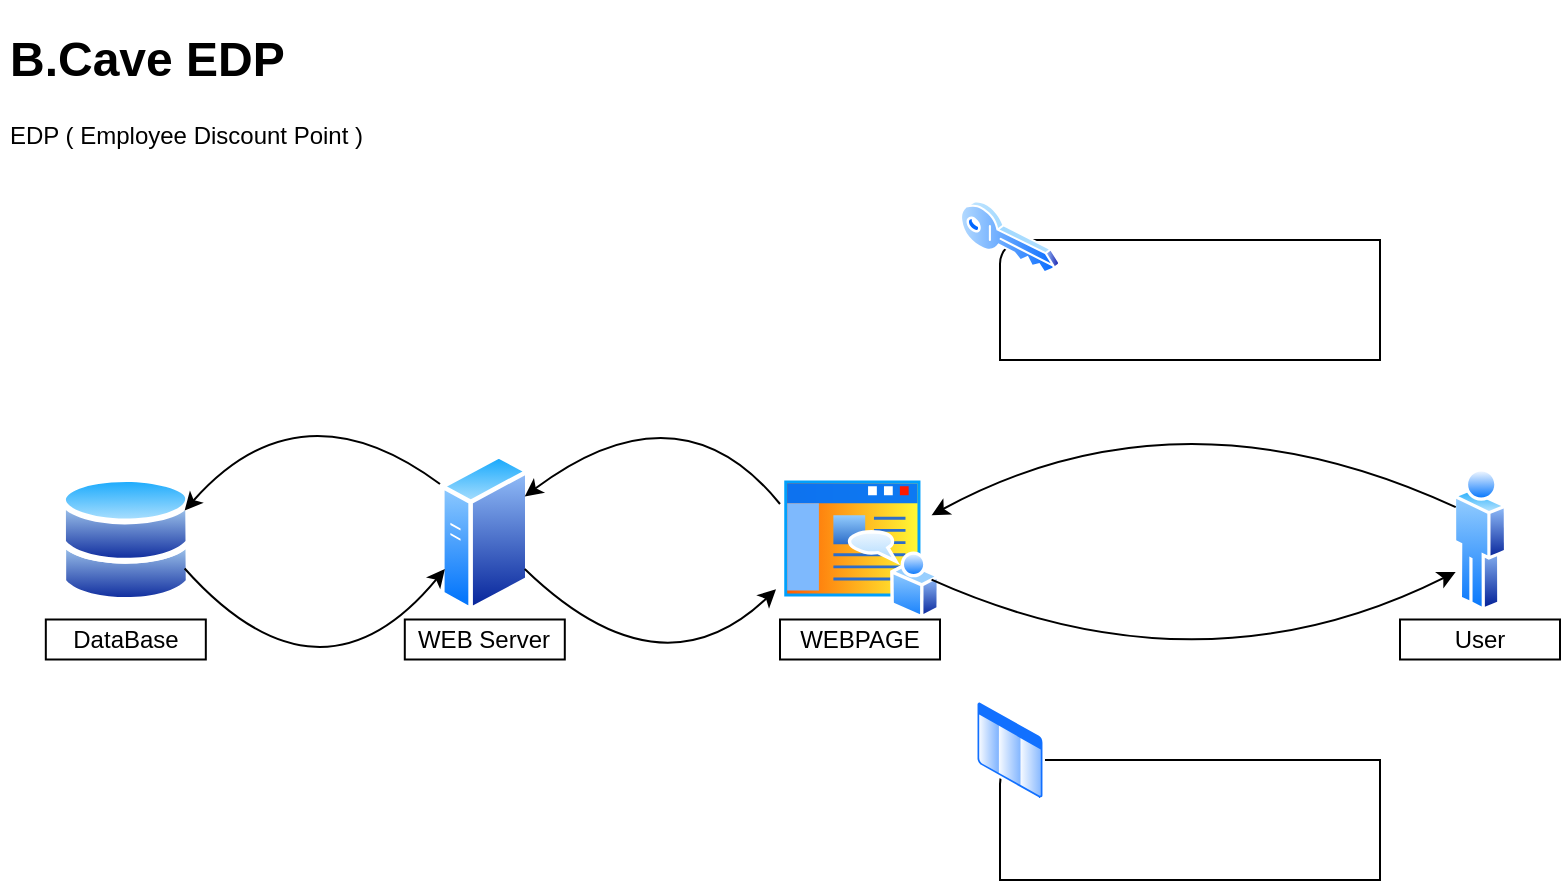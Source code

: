 <mxfile version="20.7.4" type="device"><diagram id="EruRZkorgX4eHb9AqaLl" name="페이지-1"><mxGraphModel dx="1036" dy="614" grid="1" gridSize="10" guides="1" tooltips="1" connect="1" arrows="1" fold="1" page="1" pageScale="1" pageWidth="827" pageHeight="1169" math="0" shadow="0"><root><mxCell id="0"/><mxCell id="1" parent="0"/><mxCell id="KGGjOiEl0T592eZVY3YV-24" value="" style="verticalLabelPosition=bottom;verticalAlign=top;html=1;shape=mxgraph.basic.corner_round_rect;dx=6;whiteSpace=wrap;" vertex="1" parent="1"><mxGeometry x="520" y="390" width="190" height="60" as="geometry"/></mxCell><mxCell id="KGGjOiEl0T592eZVY3YV-21" value="" style="verticalLabelPosition=bottom;verticalAlign=top;html=1;shape=mxgraph.basic.corner_round_rect;dx=6;whiteSpace=wrap;" vertex="1" parent="1"><mxGeometry x="520" y="130" width="190" height="60" as="geometry"/></mxCell><mxCell id="KGGjOiEl0T592eZVY3YV-2" value="" style="aspect=fixed;perimeter=ellipsePerimeter;html=1;align=center;shadow=0;dashed=0;spacingTop=3;image;image=img/lib/active_directory/databases.svg;" vertex="1" parent="1"><mxGeometry x="50" y="247.5" width="65.82" height="64.5" as="geometry"/></mxCell><mxCell id="KGGjOiEl0T592eZVY3YV-3" value="" style="aspect=fixed;perimeter=ellipsePerimeter;html=1;align=center;shadow=0;dashed=0;spacingTop=3;image;image=img/lib/active_directory/generic_server.svg;" vertex="1" parent="1"><mxGeometry x="240" y="236.38" width="44.8" height="80" as="geometry"/></mxCell><mxCell id="KGGjOiEl0T592eZVY3YV-4" value="" style="aspect=fixed;perimeter=ellipsePerimeter;html=1;align=center;shadow=0;dashed=0;spacingTop=3;image;image=img/lib/active_directory/user.svg;" vertex="1" parent="1"><mxGeometry x="746.45" y="243.13" width="27.1" height="73.25" as="geometry"/></mxCell><mxCell id="KGGjOiEl0T592eZVY3YV-5" value="" style="aspect=fixed;perimeter=ellipsePerimeter;html=1;align=center;shadow=0;dashed=0;spacingTop=3;image;image=img/lib/active_directory/home_page.svg;" vertex="1" parent="1"><mxGeometry x="410" y="247.75" width="80" height="72" as="geometry"/></mxCell><mxCell id="KGGjOiEl0T592eZVY3YV-11" value="" style="endArrow=classic;html=1;exitX=0;exitY=0.25;exitDx=0;exitDy=0;entryX=1;entryY=0.25;entryDx=0;entryDy=0;curved=1;" edge="1" parent="1" source="KGGjOiEl0T592eZVY3YV-4" target="KGGjOiEl0T592eZVY3YV-5"><mxGeometry width="50" height="50" relative="1" as="geometry"><mxPoint x="430" y="340" as="sourcePoint"/><mxPoint x="480" y="290" as="targetPoint"/><Array as="points"><mxPoint x="610" y="200"/></Array></mxGeometry></mxCell><mxCell id="KGGjOiEl0T592eZVY3YV-12" value="" style="endArrow=classic;html=1;entryX=1;entryY=0.25;entryDx=0;entryDy=0;curved=1;" edge="1" parent="1" target="KGGjOiEl0T592eZVY3YV-3"><mxGeometry width="50" height="50" relative="1" as="geometry"><mxPoint x="410" y="262" as="sourcePoint"/><mxPoint x="259.997" y="197.65" as="targetPoint"/><Array as="points"><mxPoint x="360" y="200"/></Array></mxGeometry></mxCell><mxCell id="KGGjOiEl0T592eZVY3YV-13" value="" style="endArrow=classic;html=1;entryX=1;entryY=0.25;entryDx=0;entryDy=0;curved=1;" edge="1" parent="1" target="KGGjOiEl0T592eZVY3YV-2"><mxGeometry width="50" height="50" relative="1" as="geometry"><mxPoint x="240" y="252" as="sourcePoint"/><mxPoint x="112.362" y="251.603" as="targetPoint"/><Array as="points"><mxPoint x="170" y="200"/></Array></mxGeometry></mxCell><mxCell id="KGGjOiEl0T592eZVY3YV-17" value="" style="aspect=fixed;perimeter=ellipsePerimeter;html=1;align=center;shadow=0;dashed=0;spacingTop=3;image;image=img/lib/active_directory/key.svg;" vertex="1" parent="1"><mxGeometry x="500" y="110" width="50" height="37" as="geometry"/></mxCell><mxCell id="KGGjOiEl0T592eZVY3YV-18" value="" style="endArrow=none;html=1;entryX=1;entryY=0.75;entryDx=0;entryDy=0;curved=1;startArrow=classic;startFill=1;endFill=0;exitX=0;exitY=0.75;exitDx=0;exitDy=0;" edge="1" parent="1" source="KGGjOiEl0T592eZVY3YV-3" target="KGGjOiEl0T592eZVY3YV-2"><mxGeometry width="50" height="50" relative="1" as="geometry"><mxPoint x="250" y="432" as="sourcePoint"/><mxPoint x="122.225" y="445.093" as="targetPoint"/><Array as="points"><mxPoint x="180" y="370"/></Array></mxGeometry></mxCell><mxCell id="KGGjOiEl0T592eZVY3YV-19" value="" style="endArrow=none;html=1;entryX=1;entryY=0.75;entryDx=0;entryDy=0;curved=1;startArrow=classic;startFill=1;endFill=0;exitX=-0.025;exitY=0.79;exitDx=0;exitDy=0;exitPerimeter=0;" edge="1" parent="1" source="KGGjOiEl0T592eZVY3YV-5" target="KGGjOiEl0T592eZVY3YV-3"><mxGeometry width="50" height="50" relative="1" as="geometry"><mxPoint x="460.218" y="363.487" as="sourcePoint"/><mxPoint x="330.005" y="359.997" as="targetPoint"/><Array as="points"><mxPoint x="350" y="360"/></Array></mxGeometry></mxCell><mxCell id="KGGjOiEl0T592eZVY3YV-20" value="" style="endArrow=none;html=1;entryX=1;entryY=0.75;entryDx=0;entryDy=0;curved=1;startArrow=classic;startFill=1;endFill=0;exitX=0;exitY=0.75;exitDx=0;exitDy=0;" edge="1" parent="1" source="KGGjOiEl0T592eZVY3YV-4" target="KGGjOiEl0T592eZVY3YV-5"><mxGeometry width="50" height="50" relative="1" as="geometry"><mxPoint x="650" y="336.73" as="sourcePoint"/><mxPoint x="524.362" y="329.997" as="targetPoint"/><Array as="points"><mxPoint x="620" y="360"/></Array></mxGeometry></mxCell><mxCell id="KGGjOiEl0T592eZVY3YV-22" value="" style="aspect=fixed;perimeter=ellipsePerimeter;html=1;align=center;shadow=0;dashed=0;spacingTop=3;image;image=img/lib/active_directory/list.svg;" vertex="1" parent="1"><mxGeometry x="507.5" y="360" width="35" height="50" as="geometry"/></mxCell><mxCell id="KGGjOiEl0T592eZVY3YV-25" value="WEBPAGE" style="rounded=0;whiteSpace=wrap;html=1;" vertex="1" parent="1"><mxGeometry x="410" y="319.75" width="80" height="20" as="geometry"/></mxCell><mxCell id="KGGjOiEl0T592eZVY3YV-26" value="WEB Server" style="rounded=0;whiteSpace=wrap;html=1;" vertex="1" parent="1"><mxGeometry x="222.4" y="319.75" width="80" height="20" as="geometry"/></mxCell><mxCell id="KGGjOiEl0T592eZVY3YV-27" value="DataBase" style="rounded=0;whiteSpace=wrap;html=1;" vertex="1" parent="1"><mxGeometry x="42.91" y="319.75" width="80" height="20" as="geometry"/></mxCell><mxCell id="KGGjOiEl0T592eZVY3YV-29" value="User" style="rounded=0;whiteSpace=wrap;html=1;" vertex="1" parent="1"><mxGeometry x="720" y="319.75" width="80" height="20" as="geometry"/></mxCell><mxCell id="KGGjOiEl0T592eZVY3YV-30" value="&lt;h1&gt;B.Cave EDP&lt;/h1&gt;&lt;p&gt;EDP ( Employee Discount Point )&lt;/p&gt;" style="text;html=1;strokeColor=none;fillColor=none;spacing=5;spacingTop=-20;whiteSpace=wrap;overflow=hidden;rounded=0;" vertex="1" parent="1"><mxGeometry x="20" y="20" width="190" height="70" as="geometry"/></mxCell></root></mxGraphModel></diagram></mxfile>